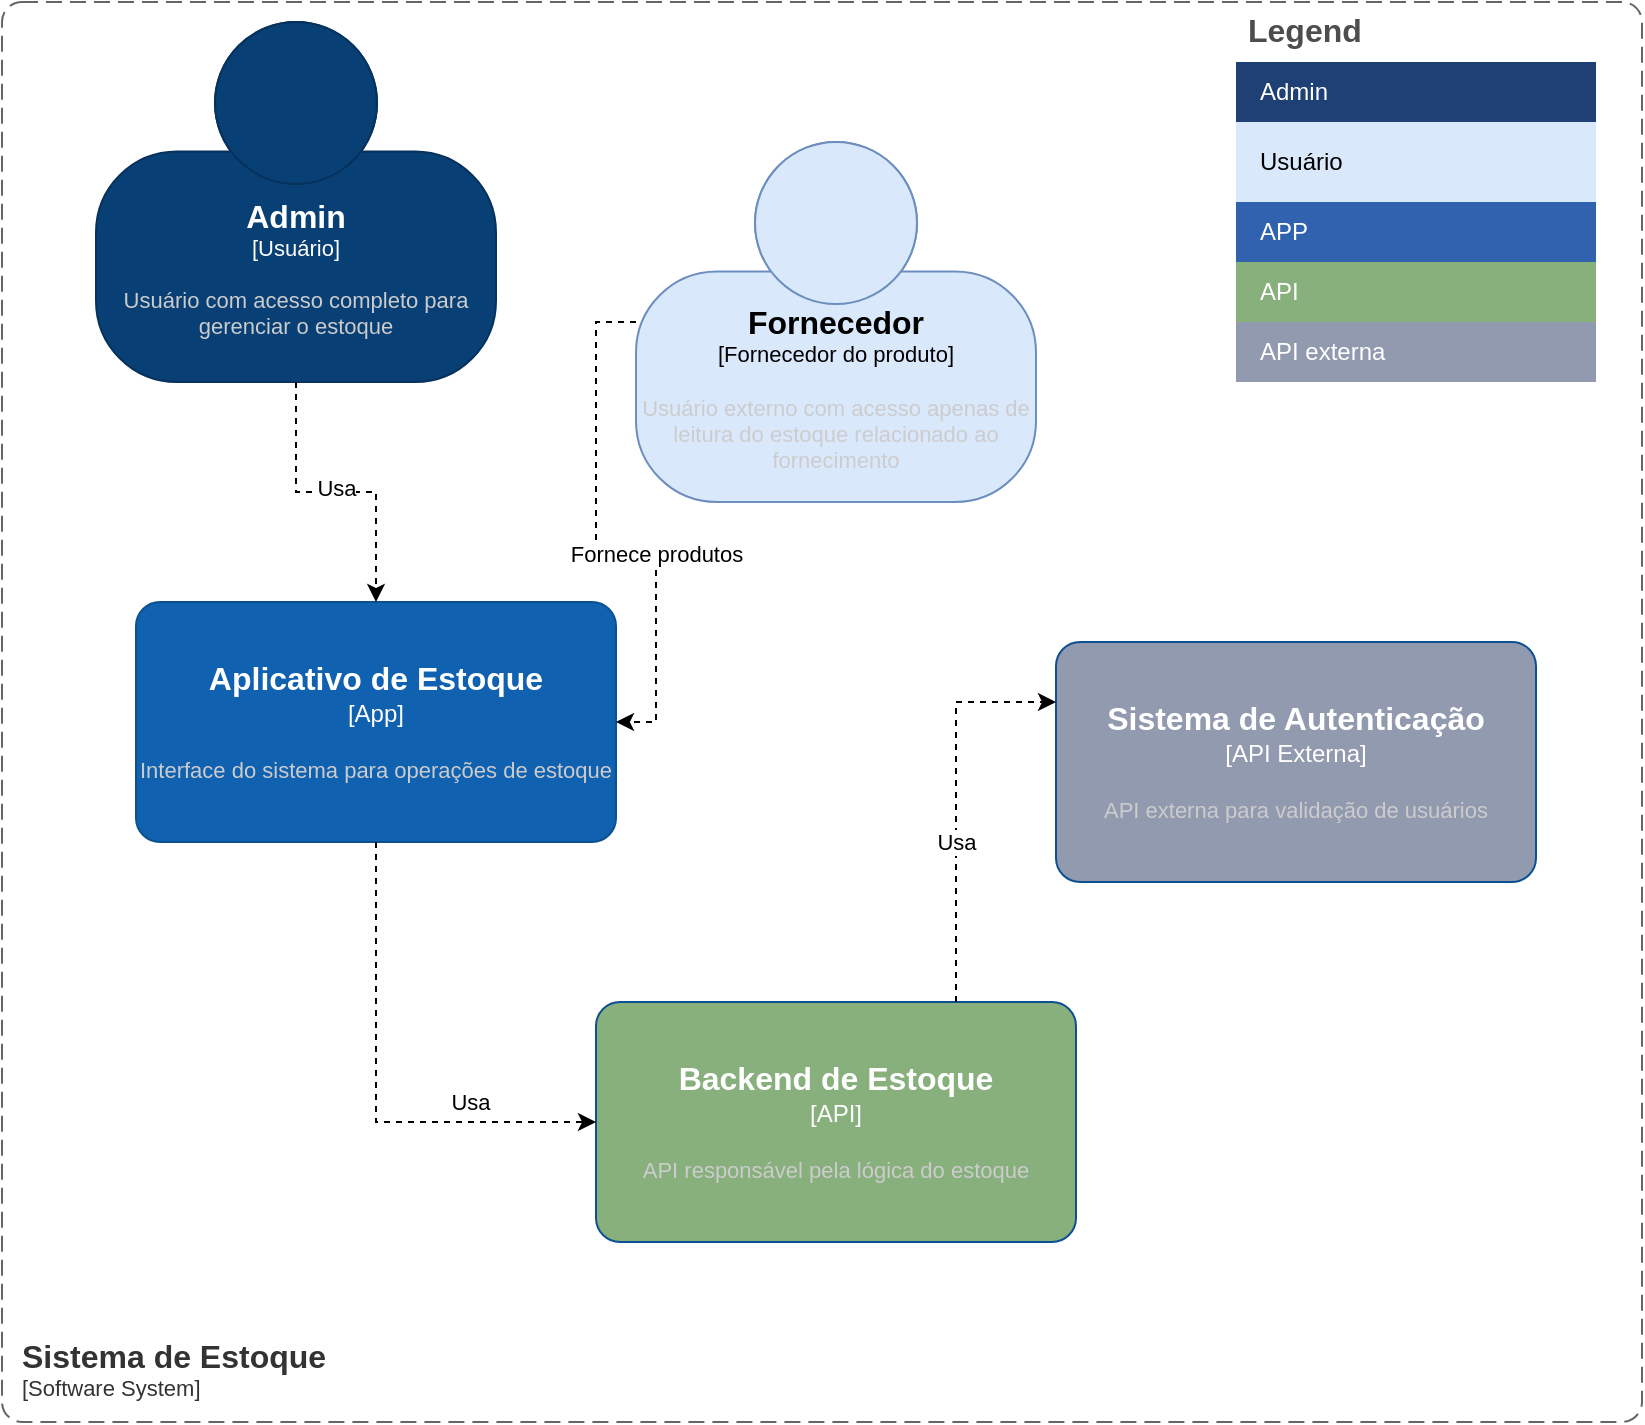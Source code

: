 <mxfile version="24.8.3" pages="6">
  <diagram name="Contexto" id="ZcK_NRXRNd2Rd2iiA2Op">
    <mxGraphModel dx="1639" dy="927" grid="1" gridSize="10" guides="1" tooltips="1" connect="1" arrows="1" fold="1" page="1" pageScale="1" pageWidth="827" pageHeight="1169" math="0" shadow="0">
      <root>
        <mxCell id="0" />
        <mxCell id="1" parent="0" />
        <object placeholders="1" c4Name="Admin" c4Type="Usuário" c4Description="Usuário com acesso completo para gerenciar o estoque" label="&lt;font style=&quot;font-size: 16px&quot;&gt;&lt;b&gt;%c4Name%&lt;/b&gt;&lt;/font&gt;&lt;div&gt;[%c4Type%]&lt;/div&gt;&lt;br&gt;&lt;div&gt;&lt;font style=&quot;font-size: 11px&quot;&gt;&lt;font color=&quot;#cccccc&quot;&gt;%c4Description%&lt;/font&gt;&lt;/div&gt;" id="0hWGn5_EVi7weBIRnNW7-1">
          <mxCell style="html=1;fontSize=11;dashed=0;whiteSpace=wrap;fillColor=#083F75;strokeColor=#06315C;fontColor=#ffffff;shape=mxgraph.c4.person2;align=center;metaEdit=1;points=[[0.5,0,0],[1,0.5,0],[1,0.75,0],[0.75,1,0],[0.5,1,0],[0.25,1,0],[0,0.75,0],[0,0.5,0]];resizable=0;" vertex="1" parent="1">
            <mxGeometry x="50" y="120" width="200" height="180" as="geometry" />
          </mxCell>
        </object>
        <mxCell id="0hWGn5_EVi7weBIRnNW7-2" value="Legend" style="shape=table;startSize=30;container=1;collapsible=0;childLayout=tableLayout;fontSize=16;align=left;verticalAlign=top;fillColor=none;strokeColor=none;fontColor=#4D4D4D;fontStyle=1;spacingLeft=6;spacing=0;resizable=0;" vertex="1" parent="1">
          <mxGeometry x="620" y="110" width="180" height="190" as="geometry" />
        </mxCell>
        <mxCell id="0hWGn5_EVi7weBIRnNW7-3" value="" style="shape=tableRow;horizontal=0;startSize=0;swimlaneHead=0;swimlaneBody=0;strokeColor=inherit;top=0;left=0;bottom=0;right=0;collapsible=0;dropTarget=0;fillColor=none;points=[[0,0.5],[1,0.5]];portConstraint=eastwest;fontSize=12;" vertex="1" parent="0hWGn5_EVi7weBIRnNW7-2">
          <mxGeometry y="30" width="180" height="30" as="geometry" />
        </mxCell>
        <mxCell id="0hWGn5_EVi7weBIRnNW7-4" value="Admin" style="shape=partialRectangle;html=1;whiteSpace=wrap;connectable=0;strokeColor=inherit;overflow=hidden;fillColor=#1E4074;top=0;left=0;bottom=0;right=0;pointerEvents=1;fontSize=12;align=left;fontColor=#FFFFFF;gradientColor=none;spacingLeft=10;spacingRight=4;" vertex="1" parent="0hWGn5_EVi7weBIRnNW7-3">
          <mxGeometry width="180" height="30" as="geometry">
            <mxRectangle width="180" height="30" as="alternateBounds" />
          </mxGeometry>
        </mxCell>
        <mxCell id="0hWGn5_EVi7weBIRnNW7-28" value="" style="shape=tableRow;horizontal=0;startSize=0;swimlaneHead=0;swimlaneBody=0;strokeColor=inherit;top=0;left=0;bottom=0;right=0;collapsible=0;dropTarget=0;fillColor=none;points=[[0,0.5],[1,0.5]];portConstraint=eastwest;fontSize=12;" vertex="1" parent="0hWGn5_EVi7weBIRnNW7-2">
          <mxGeometry y="60" width="180" height="40" as="geometry" />
        </mxCell>
        <mxCell id="0hWGn5_EVi7weBIRnNW7-29" value="Usuário" style="shape=partialRectangle;html=1;whiteSpace=wrap;connectable=0;strokeColor=#6c8ebf;overflow=hidden;fillColor=#dae8fc;top=0;left=0;bottom=0;right=0;pointerEvents=1;fontSize=12;align=left;spacingLeft=10;spacingRight=4;" vertex="1" parent="0hWGn5_EVi7weBIRnNW7-28">
          <mxGeometry width="180" height="40" as="geometry">
            <mxRectangle width="180" height="40" as="alternateBounds" />
          </mxGeometry>
        </mxCell>
        <mxCell id="0hWGn5_EVi7weBIRnNW7-5" value="" style="shape=tableRow;horizontal=0;startSize=0;swimlaneHead=0;swimlaneBody=0;strokeColor=inherit;top=0;left=0;bottom=0;right=0;collapsible=0;dropTarget=0;fillColor=none;points=[[0,0.5],[1,0.5]];portConstraint=eastwest;fontSize=12;" vertex="1" parent="0hWGn5_EVi7weBIRnNW7-2">
          <mxGeometry y="100" width="180" height="30" as="geometry" />
        </mxCell>
        <mxCell id="0hWGn5_EVi7weBIRnNW7-6" value="APP" style="shape=partialRectangle;html=1;whiteSpace=wrap;connectable=0;strokeColor=inherit;overflow=hidden;fillColor=#3162AF;top=0;left=0;bottom=0;right=0;pointerEvents=1;fontSize=12;align=left;fontColor=#FFFFFF;gradientColor=none;spacingLeft=10;spacingRight=4;" vertex="1" parent="0hWGn5_EVi7weBIRnNW7-5">
          <mxGeometry width="180" height="30" as="geometry">
            <mxRectangle width="180" height="30" as="alternateBounds" />
          </mxGeometry>
        </mxCell>
        <mxCell id="0hWGn5_EVi7weBIRnNW7-7" value="" style="shape=tableRow;horizontal=0;startSize=0;swimlaneHead=0;swimlaneBody=0;strokeColor=inherit;top=0;left=0;bottom=0;right=0;collapsible=0;dropTarget=0;fillColor=none;points=[[0,0.5],[1,0.5]];portConstraint=eastwest;fontSize=12;" vertex="1" parent="0hWGn5_EVi7weBIRnNW7-2">
          <mxGeometry y="130" width="180" height="30" as="geometry" />
        </mxCell>
        <mxCell id="0hWGn5_EVi7weBIRnNW7-8" value="API" style="shape=partialRectangle;html=1;whiteSpace=wrap;connectable=0;strokeColor=inherit;overflow=hidden;fillColor=#87B07D;top=0;left=0;bottom=0;right=0;pointerEvents=1;fontSize=12;align=left;fontColor=#FFFFFF;gradientColor=none;spacingLeft=10;spacingRight=4;" vertex="1" parent="0hWGn5_EVi7weBIRnNW7-7">
          <mxGeometry width="180" height="30" as="geometry">
            <mxRectangle width="180" height="30" as="alternateBounds" />
          </mxGeometry>
        </mxCell>
        <mxCell id="0hWGn5_EVi7weBIRnNW7-9" value="" style="shape=tableRow;horizontal=0;startSize=0;swimlaneHead=0;swimlaneBody=0;strokeColor=inherit;top=0;left=0;bottom=0;right=0;collapsible=0;dropTarget=0;fillColor=none;points=[[0,0.5],[1,0.5]];portConstraint=eastwest;fontSize=12;" vertex="1" parent="0hWGn5_EVi7weBIRnNW7-2">
          <mxGeometry y="160" width="180" height="30" as="geometry" />
        </mxCell>
        <mxCell id="0hWGn5_EVi7weBIRnNW7-10" value="API externa" style="shape=partialRectangle;html=1;whiteSpace=wrap;connectable=0;strokeColor=inherit;overflow=hidden;fillColor=#929AB0;top=0;left=0;bottom=0;right=0;pointerEvents=1;fontSize=12;align=left;fontColor=#FFFFFF;gradientColor=none;spacingLeft=10;spacingRight=4;" vertex="1" parent="0hWGn5_EVi7weBIRnNW7-9">
          <mxGeometry width="180" height="30" as="geometry">
            <mxRectangle width="180" height="30" as="alternateBounds" />
          </mxGeometry>
        </mxCell>
        <object placeholders="1" c4Name="Aplicativo de Estoque" c4Type="App" c4Description="Interface do sistema para operações de estoque&#xa;" label="&lt;font style=&quot;font-size: 16px&quot;&gt;&lt;b&gt;%c4Name%&lt;/b&gt;&lt;/font&gt;&lt;div&gt;[%c4Type%]&lt;/div&gt;&lt;br&gt;&lt;div&gt;&lt;font style=&quot;font-size: 11px&quot;&gt;&lt;font color=&quot;#cccccc&quot;&gt;%c4Description%&lt;/font&gt;&lt;/div&gt;" id="0hWGn5_EVi7weBIRnNW7-15">
          <mxCell style="rounded=1;whiteSpace=wrap;html=1;labelBackgroundColor=none;fillColor=#1061B0;fontColor=#ffffff;align=center;arcSize=10;strokeColor=#0D5091;metaEdit=1;resizable=0;points=[[0.25,0,0],[0.5,0,0],[0.75,0,0],[1,0.25,0],[1,0.5,0],[1,0.75,0],[0.75,1,0],[0.5,1,0],[0.25,1,0],[0,0.75,0],[0,0.5,0],[0,0.25,0]];" vertex="1" parent="1">
            <mxGeometry x="70" y="410" width="240" height="120" as="geometry" />
          </mxCell>
        </object>
        <object placeholders="1" c4Name="Backend de Estoque" c4Type="API" c4Description="API responsável pela lógica do estoque&#xa;" label="&lt;font style=&quot;font-size: 16px&quot;&gt;&lt;b&gt;%c4Name%&lt;/b&gt;&lt;/font&gt;&lt;div&gt;[%c4Type%]&lt;/div&gt;&lt;br&gt;&lt;div&gt;&lt;font style=&quot;font-size: 11px&quot;&gt;&lt;font color=&quot;#cccccc&quot;&gt;%c4Description%&lt;/font&gt;&lt;/div&gt;" link="data:page/id,WYmJsP1QuhiiOfBeFGFQ" id="0hWGn5_EVi7weBIRnNW7-16">
          <mxCell style="rounded=1;whiteSpace=wrap;html=1;labelBackgroundColor=none;fillColor=#87B07D;fontColor=#ffffff;align=center;arcSize=10;strokeColor=#0D5091;metaEdit=1;resizable=0;points=[[0.25,0,0],[0.5,0,0],[0.75,0,0],[1,0.25,0],[1,0.5,0],[1,0.75,0],[0.75,1,0],[0.5,1,0],[0.25,1,0],[0,0.75,0],[0,0.5,0],[0,0.25,0]];" vertex="1" parent="1">
            <mxGeometry x="300" y="610" width="240" height="120" as="geometry" />
          </mxCell>
        </object>
        <object placeholders="1" c4Name="Sistema de Autenticação" c4Type="API Externa" c4Description="API externa para validação de usuários&#xa;" label="&lt;font style=&quot;font-size: 16px&quot;&gt;&lt;b&gt;%c4Name%&lt;/b&gt;&lt;/font&gt;&lt;div&gt;[%c4Type%]&lt;/div&gt;&lt;br&gt;&lt;div&gt;&lt;font style=&quot;font-size: 11px&quot;&gt;&lt;font color=&quot;#cccccc&quot;&gt;%c4Description%&lt;/font&gt;&lt;/div&gt;" id="0hWGn5_EVi7weBIRnNW7-17">
          <mxCell style="rounded=1;whiteSpace=wrap;html=1;labelBackgroundColor=none;fillColor=#929AB0;fontColor=#ffffff;align=center;arcSize=10;strokeColor=#0D5091;metaEdit=1;resizable=0;points=[[0.25,0,0],[0.5,0,0],[0.75,0,0],[1,0.25,0],[1,0.5,0],[1,0.75,0],[0.75,1,0],[0.5,1,0],[0.25,1,0],[0,0.75,0],[0,0.5,0],[0,0.25,0]];" vertex="1" parent="1">
            <mxGeometry x="530" y="430" width="240" height="120" as="geometry" />
          </mxCell>
        </object>
        <mxCell id="0hWGn5_EVi7weBIRnNW7-18" style="edgeStyle=orthogonalEdgeStyle;rounded=0;orthogonalLoop=1;jettySize=auto;html=1;exitX=0.5;exitY=1;exitDx=0;exitDy=0;exitPerimeter=0;entryX=0.5;entryY=0;entryDx=0;entryDy=0;entryPerimeter=0;dashed=1;" edge="1" parent="1" source="0hWGn5_EVi7weBIRnNW7-1" target="0hWGn5_EVi7weBIRnNW7-15">
          <mxGeometry relative="1" as="geometry" />
        </mxCell>
        <mxCell id="0hWGn5_EVi7weBIRnNW7-19" value="Usa" style="edgeLabel;html=1;align=center;verticalAlign=middle;resizable=0;points=[];" vertex="1" connectable="0" parent="0hWGn5_EVi7weBIRnNW7-18">
          <mxGeometry y="2" relative="1" as="geometry">
            <mxPoint as="offset" />
          </mxGeometry>
        </mxCell>
        <mxCell id="0hWGn5_EVi7weBIRnNW7-20" style="edgeStyle=orthogonalEdgeStyle;rounded=0;orthogonalLoop=1;jettySize=auto;html=1;entryX=0;entryY=0.5;entryDx=0;entryDy=0;entryPerimeter=0;dashed=1;" edge="1" parent="1" source="0hWGn5_EVi7weBIRnNW7-15" target="0hWGn5_EVi7weBIRnNW7-16">
          <mxGeometry relative="1" as="geometry" />
        </mxCell>
        <mxCell id="0hWGn5_EVi7weBIRnNW7-21" value="Usa" style="edgeLabel;html=1;align=center;verticalAlign=middle;resizable=0;points=[];" vertex="1" connectable="0" parent="0hWGn5_EVi7weBIRnNW7-20">
          <mxGeometry x="0.45" y="2" relative="1" as="geometry">
            <mxPoint x="5" y="-8" as="offset" />
          </mxGeometry>
        </mxCell>
        <mxCell id="0hWGn5_EVi7weBIRnNW7-22" style="edgeStyle=orthogonalEdgeStyle;rounded=0;orthogonalLoop=1;jettySize=auto;html=1;exitX=0.75;exitY=0;exitDx=0;exitDy=0;exitPerimeter=0;entryX=0;entryY=0.25;entryDx=0;entryDy=0;entryPerimeter=0;dashed=1;" edge="1" parent="1" source="0hWGn5_EVi7weBIRnNW7-16" target="0hWGn5_EVi7weBIRnNW7-17">
          <mxGeometry relative="1" as="geometry" />
        </mxCell>
        <mxCell id="0hWGn5_EVi7weBIRnNW7-23" value="Usa" style="edgeLabel;html=1;align=center;verticalAlign=middle;resizable=0;points=[];" vertex="1" connectable="0" parent="0hWGn5_EVi7weBIRnNW7-22">
          <mxGeometry x="-0.22" y="-4" relative="1" as="geometry">
            <mxPoint x="-4" y="-2" as="offset" />
          </mxGeometry>
        </mxCell>
        <object placeholders="1" c4Name="Sistema de Estoque" c4Type="SystemScopeBoundary" c4Application="Software System" label="&lt;font style=&quot;font-size: 16px&quot;&gt;&lt;b&gt;&lt;div style=&quot;text-align: left&quot;&gt;%c4Name%&lt;/div&gt;&lt;/b&gt;&lt;/font&gt;&lt;div style=&quot;text-align: left&quot;&gt;[%c4Application%]&lt;/div&gt;" id="0hWGn5_EVi7weBIRnNW7-24">
          <mxCell style="rounded=1;fontSize=11;whiteSpace=wrap;html=1;dashed=1;arcSize=20;fillColor=none;strokeColor=#666666;fontColor=#333333;labelBackgroundColor=none;align=left;verticalAlign=bottom;labelBorderColor=none;spacingTop=0;spacing=10;dashPattern=8 4;metaEdit=1;rotatable=0;perimeter=rectanglePerimeter;noLabel=0;labelPadding=0;allowArrows=0;connectable=0;expand=0;recursiveResize=0;editable=1;pointerEvents=0;absoluteArcSize=1;points=[[0.25,0,0],[0.5,0,0],[0.75,0,0],[1,0.25,0],[1,0.5,0],[1,0.75,0],[0.75,1,0],[0.5,1,0],[0.25,1,0],[0,0.75,0],[0,0.5,0],[0,0.25,0]];" vertex="1" parent="1">
            <mxGeometry x="3" y="110" width="820" height="710" as="geometry" />
          </mxCell>
        </object>
        <object placeholders="1" c4Name="Fornecedor" c4Type="Fornecedor do produto" c4Description="Usuário externo com acesso apenas de leitura do estoque relacionado ao fornecimento" label="&lt;font style=&quot;font-size: 16px&quot;&gt;&lt;b&gt;%c4Name%&lt;/b&gt;&lt;/font&gt;&lt;div&gt;[%c4Type%]&lt;/div&gt;&lt;br&gt;&lt;div&gt;&lt;font style=&quot;font-size: 11px&quot;&gt;&lt;font color=&quot;#cccccc&quot;&gt;%c4Description%&lt;/font&gt;&lt;/div&gt;" id="0hWGn5_EVi7weBIRnNW7-25">
          <mxCell style="html=1;fontSize=11;dashed=0;whiteSpace=wrap;fillColor=#dae8fc;strokeColor=#6c8ebf;shape=mxgraph.c4.person2;align=center;metaEdit=1;points=[[0.5,0,0],[1,0.5,0],[1,0.75,0],[0.75,1,0],[0.5,1,0],[0.25,1,0],[0,0.75,0],[0,0.5,0]];resizable=0;" vertex="1" parent="1">
            <mxGeometry x="320" y="180" width="200" height="180" as="geometry" />
          </mxCell>
        </object>
        <mxCell id="0hWGn5_EVi7weBIRnNW7-27" style="edgeStyle=orthogonalEdgeStyle;rounded=0;orthogonalLoop=1;jettySize=auto;html=1;entryX=1;entryY=0.5;entryDx=0;entryDy=0;entryPerimeter=0;dashed=1;" edge="1" parent="1" source="0hWGn5_EVi7weBIRnNW7-25" target="0hWGn5_EVi7weBIRnNW7-15">
          <mxGeometry relative="1" as="geometry" />
        </mxCell>
        <mxCell id="0hWGn5_EVi7weBIRnNW7-31" value="Fornece produtos" style="edgeLabel;html=1;align=center;verticalAlign=middle;resizable=0;points=[];" vertex="1" connectable="0" parent="0hWGn5_EVi7weBIRnNW7-27">
          <mxGeometry x="0.228" relative="1" as="geometry">
            <mxPoint as="offset" />
          </mxGeometry>
        </mxCell>
      </root>
    </mxGraphModel>
  </diagram>
  <diagram id="WYmJsP1QuhiiOfBeFGFQ" name="Containers">
    <mxGraphModel dx="1393" dy="1957" grid="1" gridSize="10" guides="1" tooltips="1" connect="1" arrows="1" fold="1" page="1" pageScale="1" pageWidth="827" pageHeight="1169" math="0" shadow="0">
      <root>
        <mxCell id="0" />
        <mxCell id="1" parent="0" />
        <object placeholders="1" c4Name="Banco de Dados" c4Type="DB" c4Technology="PostgreSQL" c4Description="Base de dados responsável por cadastrar usuário e produtos" label="&lt;font style=&quot;font-size: 16px&quot;&gt;&lt;b&gt;%c4Name%&lt;/b&gt;&lt;/font&gt;&lt;div&gt;[%c4Type%:&amp;nbsp;%c4Technology%]&lt;/div&gt;&lt;br&gt;&lt;div&gt;&lt;font style=&quot;font-size: 11px&quot;&gt;&lt;font color=&quot;#E6E6E6&quot;&gt;%c4Description%&lt;/font&gt;&lt;/div&gt;" id="RUME3u0ovnmcPmP0g6mb-1">
          <mxCell style="shape=cylinder3;size=15;whiteSpace=wrap;html=1;boundedLbl=1;rounded=0;labelBackgroundColor=none;fillColor=#D9BCAE;fontSize=12;fontColor=#ffffff;align=center;strokeColor=#0E7DAD;metaEdit=1;points=[[0.5,0,0],[1,0.25,0],[1,0.5,0],[1,0.75,0],[0.5,1,0],[0,0.75,0],[0,0.5,0],[0,0.25,0]];resizable=0;" parent="1" vertex="1">
            <mxGeometry x="50" y="-460" width="240" height="120" as="geometry" />
          </mxCell>
        </object>
        <object placeholders="1" c4Name="API de Estoque" c4Type="API" c4Technology="EntityFramework, C#" c4Description="API de interface do Back-end" label="&lt;font style=&quot;font-size: 16px&quot;&gt;&lt;b&gt;%c4Name%&lt;/b&gt;&lt;/font&gt;&lt;div&gt;[%c4Type%: %c4Technology%]&lt;/div&gt;&lt;br&gt;&lt;div&gt;&lt;font style=&quot;font-size: 11px&quot;&gt;&lt;font&gt;%c4Description%&lt;/font&gt;&lt;/font&gt;&lt;/div&gt;" id="f3ebQIZGjn1ff_E-N_k9-1">
          <mxCell style="rounded=1;whiteSpace=wrap;html=1;fontSize=11;labelBackgroundColor=none;fillColor=#87B07D;align=center;arcSize=10;strokeColor=#82b366;metaEdit=1;resizable=0;points=[[0.25,0,0],[0.5,0,0],[0.75,0,0],[1,0.25,0],[1,0.5,0],[1,0.75,0],[0.75,1,0],[0.5,1,0],[0.25,1,0],[0,0.75,0],[0,0.5,0],[0,0.25,0]];gradientColor=none;fontColor=default;labelBorderColor=none;" parent="1" vertex="1">
            <mxGeometry x="270" y="-704" width="240" height="120" as="geometry" />
          </mxCell>
        </object>
        <object placeholders="1" c4Name="Admin" c4Type="Usuário" c4Description="Usuário com acesso completo para gerenciar o estoque" label="&lt;font style=&quot;font-size: 16px&quot;&gt;&lt;b&gt;%c4Name%&lt;/b&gt;&lt;/font&gt;&lt;div&gt;[%c4Type%]&lt;/div&gt;&lt;br&gt;&lt;div&gt;&lt;font style=&quot;font-size: 11px&quot;&gt;&lt;font color=&quot;#cccccc&quot;&gt;%c4Description%&lt;/font&gt;&lt;/div&gt;" id="f3ebQIZGjn1ff_E-N_k9-2">
          <mxCell style="html=1;fontSize=11;dashed=0;whiteSpace=wrap;fillColor=#083F75;strokeColor=#06315C;fontColor=#ffffff;shape=mxgraph.c4.person2;align=center;metaEdit=1;points=[[0.5,0,0],[1,0.5,0],[1,0.75,0],[0.75,1,0],[0.5,1,0],[0.25,1,0],[0,0.75,0],[0,0.5,0]];resizable=0;" parent="1" vertex="1">
            <mxGeometry x="10" y="-1010" width="200" height="180" as="geometry" />
          </mxCell>
        </object>
        <object placeholders="1" c4Name="APP&#xa;" c4Type="APP" c4Technology="TypeScript, NextJs" c4Description="Aplicativo responsável pelo cadastro de produtos" label="&lt;font style=&quot;font-size: 16px&quot;&gt;&lt;b&gt;%c4Name%&lt;/b&gt;&lt;/font&gt;&lt;div&gt;[%c4Type%:&amp;nbsp;%c4Technology%]&lt;/div&gt;&lt;br&gt;&lt;div&gt;&lt;font style=&quot;font-size: 11px&quot;&gt;&lt;font color=&quot;#E6E6E6&quot;&gt;%c4Description%&lt;/font&gt;&lt;/div&gt;" id="qcli6IrRetXyXiSycfav-1">
          <mxCell style="shape=mxgraph.c4.webBrowserContainer2;whiteSpace=wrap;html=1;boundedLbl=1;rounded=0;labelBackgroundColor=none;strokeColor=#118ACD;fillColor=#23A2D9;strokeColor=#118ACD;strokeColor2=#0E7DAD;fontSize=12;fontColor=#ffffff;align=center;metaEdit=1;points=[[0.5,0,0],[1,0.25,0],[1,0.5,0],[1,0.75,0],[0.5,1,0],[0,0.75,0],[0,0.5,0],[0,0.25,0]];resizable=0;" parent="1" vertex="1">
            <mxGeometry x="360" y="-990" width="240" height="160" as="geometry" />
          </mxCell>
        </object>
        <object placeholders="1" c4Name="API de Autenticação" c4Type="API" c4Technology="EntityFramework" c4Description="API responsável pelo controle de usuários" label="&lt;font style=&quot;font-size: 16px&quot;&gt;&lt;b&gt;%c4Name%&lt;/b&gt;&lt;/font&gt;&lt;div&gt;[%c4Type%: %c4Technology%]&lt;/div&gt;&lt;br&gt;&lt;div&gt;&lt;font style=&quot;font-size: 11px&quot;&gt;&lt;font color=&quot;#E6E6E6&quot;&gt;%c4Description%&lt;/font&gt;&lt;/div&gt;" id="qcli6IrRetXyXiSycfav-2">
          <mxCell style="rounded=1;whiteSpace=wrap;html=1;fontSize=11;labelBackgroundColor=none;fillColor=#929AB0;fontColor=#ffffff;align=center;arcSize=10;strokeColor=#0E7DAD;metaEdit=1;resizable=0;points=[[0.25,0,0],[0.5,0,0],[0.75,0,0],[1,0.25,0],[1,0.5,0],[1,0.75,0],[0.75,1,0],[0.5,1,0],[0.25,1,0],[0,0.75,0],[0,0.5,0],[0,0.25,0]];" parent="1" vertex="1">
            <mxGeometry x="435" y="-460" width="240" height="120" as="geometry" />
          </mxCell>
        </object>
        <mxCell id="qcli6IrRetXyXiSycfav-3" style="edgeStyle=orthogonalEdgeStyle;rounded=0;orthogonalLoop=1;jettySize=auto;html=1;entryX=0.004;entryY=0.425;entryDx=0;entryDy=0;entryPerimeter=0;dashed=1;" parent="1" source="f3ebQIZGjn1ff_E-N_k9-2" target="qcli6IrRetXyXiSycfav-1" edge="1">
          <mxGeometry relative="1" as="geometry" />
        </mxCell>
        <mxCell id="qcli6IrRetXyXiSycfav-4" value="Acessa ao Aplicativo" style="edgeLabel;html=1;align=center;verticalAlign=middle;resizable=0;points=[];" parent="qcli6IrRetXyXiSycfav-3" vertex="1" connectable="0">
          <mxGeometry x="-0.005" y="3" relative="1" as="geometry">
            <mxPoint as="offset" />
          </mxGeometry>
        </mxCell>
        <mxCell id="qcli6IrRetXyXiSycfav-5" style="edgeStyle=orthogonalEdgeStyle;rounded=0;orthogonalLoop=1;jettySize=auto;html=1;exitX=0.5;exitY=1;exitDx=0;exitDy=0;exitPerimeter=0;entryX=0.5;entryY=0;entryDx=0;entryDy=0;entryPerimeter=0;dashed=1;" parent="1" source="qcli6IrRetXyXiSycfav-1" target="f3ebQIZGjn1ff_E-N_k9-1" edge="1">
          <mxGeometry relative="1" as="geometry" />
        </mxCell>
        <mxCell id="qcli6IrRetXyXiSycfav-7" value="HTTP JSON - REST" style="edgeLabel;html=1;align=center;verticalAlign=middle;resizable=0;points=[];" parent="qcli6IrRetXyXiSycfav-5" vertex="1" connectable="0">
          <mxGeometry x="-0.145" y="-3" relative="1" as="geometry">
            <mxPoint x="-4" as="offset" />
          </mxGeometry>
        </mxCell>
        <mxCell id="qcli6IrRetXyXiSycfav-8" style="edgeStyle=orthogonalEdgeStyle;rounded=0;orthogonalLoop=1;jettySize=auto;html=1;entryX=0.5;entryY=0;entryDx=0;entryDy=0;entryPerimeter=0;dashed=1;" parent="1" source="f3ebQIZGjn1ff_E-N_k9-1" target="RUME3u0ovnmcPmP0g6mb-1" edge="1">
          <mxGeometry relative="1" as="geometry" />
        </mxCell>
        <mxCell id="qcli6IrRetXyXiSycfav-11" value="DB Context Entity" style="edgeLabel;html=1;align=center;verticalAlign=middle;resizable=0;points=[];" parent="qcli6IrRetXyXiSycfav-8" vertex="1" connectable="0">
          <mxGeometry x="0.527" relative="1" as="geometry">
            <mxPoint x="66" y="-8" as="offset" />
          </mxGeometry>
        </mxCell>
        <mxCell id="qcli6IrRetXyXiSycfav-12" style="edgeStyle=orthogonalEdgeStyle;rounded=0;orthogonalLoop=1;jettySize=auto;html=1;exitX=1;exitY=0.75;exitDx=0;exitDy=0;exitPerimeter=0;dashed=1;strokeWidth=1;endArrow=none;endFill=0;" parent="1" source="f3ebQIZGjn1ff_E-N_k9-1" edge="1">
          <mxGeometry relative="1" as="geometry">
            <mxPoint x="550" y="-550" as="targetPoint" />
            <Array as="points">
              <mxPoint x="549" y="-614" />
            </Array>
          </mxGeometry>
        </mxCell>
        <mxCell id="qcli6IrRetXyXiSycfav-16" value="" style="edgeStyle=orthogonalEdgeStyle;rounded=0;orthogonalLoop=1;jettySize=auto;html=1;dashed=1;" parent="1" target="qcli6IrRetXyXiSycfav-2" edge="1">
          <mxGeometry relative="1" as="geometry">
            <mxPoint x="550" y="-520" as="sourcePoint" />
          </mxGeometry>
        </mxCell>
        <mxCell id="qcli6IrRetXyXiSycfav-13" value="HTTP REST - JSON" style="text;html=1;align=center;verticalAlign=middle;resizable=0;points=[];autosize=1;strokeColor=none;fillColor=none;" parent="1" vertex="1">
          <mxGeometry x="490" y="-550" width="130" height="30" as="geometry" />
        </mxCell>
        <mxCell id="nAvci_18yFukbAGekAY0-1" value="Legend" style="shape=table;startSize=30;container=1;collapsible=0;childLayout=tableLayout;fontSize=16;align=left;verticalAlign=top;fillColor=none;strokeColor=none;fontColor=#4D4D4D;fontStyle=1;spacingLeft=6;spacing=0;resizable=0;" parent="1" vertex="1">
          <mxGeometry x="640" y="-1150" width="180" height="180" as="geometry" />
        </mxCell>
        <mxCell id="nAvci_18yFukbAGekAY0-2" value="" style="shape=tableRow;horizontal=0;startSize=0;swimlaneHead=0;swimlaneBody=0;strokeColor=inherit;top=0;left=0;bottom=0;right=0;collapsible=0;dropTarget=0;fillColor=none;points=[[0,0.5],[1,0.5]];portConstraint=eastwest;fontSize=12;" parent="nAvci_18yFukbAGekAY0-1" vertex="1">
          <mxGeometry y="30" width="180" height="30" as="geometry" />
        </mxCell>
        <mxCell id="nAvci_18yFukbAGekAY0-3" value="Usuário" style="shape=partialRectangle;html=1;whiteSpace=wrap;connectable=0;strokeColor=inherit;overflow=hidden;fillColor=#1E4074;top=0;left=0;bottom=0;right=0;pointerEvents=1;fontSize=12;align=left;fontColor=#FFFFFF;gradientColor=none;spacingLeft=10;spacingRight=4;" parent="nAvci_18yFukbAGekAY0-2" vertex="1">
          <mxGeometry width="180" height="30" as="geometry">
            <mxRectangle width="180" height="30" as="alternateBounds" />
          </mxGeometry>
        </mxCell>
        <mxCell id="nAvci_18yFukbAGekAY0-4" value="" style="shape=tableRow;horizontal=0;startSize=0;swimlaneHead=0;swimlaneBody=0;strokeColor=inherit;top=0;left=0;bottom=0;right=0;collapsible=0;dropTarget=0;fillColor=none;points=[[0,0.5],[1,0.5]];portConstraint=eastwest;fontSize=12;" parent="nAvci_18yFukbAGekAY0-1" vertex="1">
          <mxGeometry y="60" width="180" height="30" as="geometry" />
        </mxCell>
        <mxCell id="nAvci_18yFukbAGekAY0-5" value="APP" style="shape=partialRectangle;html=1;whiteSpace=wrap;connectable=0;strokeColor=inherit;overflow=hidden;fillColor=#118ACD;top=0;left=0;bottom=0;right=0;pointerEvents=1;fontSize=12;align=left;fontColor=#FFFFFF;gradientColor=none;spacingLeft=10;spacingRight=4;" parent="nAvci_18yFukbAGekAY0-4" vertex="1">
          <mxGeometry width="180" height="30" as="geometry">
            <mxRectangle width="180" height="30" as="alternateBounds" />
          </mxGeometry>
        </mxCell>
        <mxCell id="nAvci_18yFukbAGekAY0-6" value="" style="shape=tableRow;horizontal=0;startSize=0;swimlaneHead=0;swimlaneBody=0;strokeColor=inherit;top=0;left=0;bottom=0;right=0;collapsible=0;dropTarget=0;fillColor=none;points=[[0,0.5],[1,0.5]];portConstraint=eastwest;fontSize=12;" parent="nAvci_18yFukbAGekAY0-1" vertex="1">
          <mxGeometry y="90" width="180" height="30" as="geometry" />
        </mxCell>
        <mxCell id="nAvci_18yFukbAGekAY0-7" value="API" style="shape=partialRectangle;html=1;whiteSpace=wrap;connectable=0;strokeColor=inherit;overflow=hidden;fillColor=#87B07D;top=0;left=0;bottom=0;right=0;pointerEvents=1;fontSize=12;align=left;fontColor=#FFFFFF;gradientColor=none;spacingLeft=10;spacingRight=4;" parent="nAvci_18yFukbAGekAY0-6" vertex="1">
          <mxGeometry width="180" height="30" as="geometry">
            <mxRectangle width="180" height="30" as="alternateBounds" />
          </mxGeometry>
        </mxCell>
        <mxCell id="nAvci_18yFukbAGekAY0-8" value="" style="shape=tableRow;horizontal=0;startSize=0;swimlaneHead=0;swimlaneBody=0;strokeColor=inherit;top=0;left=0;bottom=0;right=0;collapsible=0;dropTarget=0;fillColor=none;points=[[0,0.5],[1,0.5]];portConstraint=eastwest;fontSize=12;" parent="nAvci_18yFukbAGekAY0-1" vertex="1">
          <mxGeometry y="120" width="180" height="30" as="geometry" />
        </mxCell>
        <mxCell id="nAvci_18yFukbAGekAY0-9" value="Bancos de dados" style="shape=partialRectangle;html=1;whiteSpace=wrap;connectable=0;strokeColor=inherit;overflow=hidden;fillColor=#D9BCAE;top=0;left=0;bottom=0;right=0;pointerEvents=1;fontSize=12;align=left;fontColor=#FFFFFF;gradientColor=none;spacingLeft=10;spacingRight=4;" parent="nAvci_18yFukbAGekAY0-8" vertex="1">
          <mxGeometry width="180" height="30" as="geometry">
            <mxRectangle width="180" height="30" as="alternateBounds" />
          </mxGeometry>
        </mxCell>
        <mxCell id="nAvci_18yFukbAGekAY0-10" value="" style="shape=tableRow;horizontal=0;startSize=0;swimlaneHead=0;swimlaneBody=0;strokeColor=inherit;top=0;left=0;bottom=0;right=0;collapsible=0;dropTarget=0;fillColor=none;points=[[0,0.5],[1,0.5]];portConstraint=eastwest;fontSize=12;" parent="nAvci_18yFukbAGekAY0-1" vertex="1">
          <mxGeometry y="150" width="180" height="30" as="geometry" />
        </mxCell>
        <mxCell id="nAvci_18yFukbAGekAY0-11" value="API externa" style="shape=partialRectangle;html=1;whiteSpace=wrap;connectable=0;strokeColor=inherit;overflow=hidden;fillColor=#929AB0;top=0;left=0;bottom=0;right=0;pointerEvents=1;fontSize=12;align=left;fontColor=#FFFFFF;gradientColor=none;spacingLeft=10;spacingRight=4;" parent="nAvci_18yFukbAGekAY0-10" vertex="1">
          <mxGeometry width="180" height="30" as="geometry">
            <mxRectangle width="180" height="30" as="alternateBounds" />
          </mxGeometry>
        </mxCell>
      </root>
    </mxGraphModel>
  </diagram>
  <diagram id="iZcyluI-vXqPSFKWvqcD" name="Component">
    <mxGraphModel dx="1393" dy="788" grid="1" gridSize="10" guides="1" tooltips="1" connect="1" arrows="1" fold="1" page="1" pageScale="1" pageWidth="827" pageHeight="1169" math="0" shadow="0">
      <root>
        <mxCell id="0" />
        <mxCell id="1" parent="0" />
        <object placeholders="1" c4Name="APP" c4Type="APP" c4Technology="NextJs" c4Description="Cadastro" label="&lt;font style=&quot;font-size: 16px&quot;&gt;&lt;b&gt;%c4Name%&lt;/b&gt;&lt;/font&gt;&lt;div&gt;[%c4Type%: %c4Technology%]&lt;/div&gt;&lt;br&gt;&lt;div&gt;&lt;font style=&quot;font-size: 11px&quot;&gt;&lt;font color=&quot;#E6E6E6&quot;&gt;%c4Description%&lt;/font&gt;&lt;/div&gt;" id="AIZ_yMWvvYAOfZ4UDoPY-1">
          <mxCell style="rounded=1;whiteSpace=wrap;html=1;fontSize=11;labelBackgroundColor=none;fillColor=#23A2D9;fontColor=#ffffff;align=center;arcSize=10;strokeColor=#0E7DAD;metaEdit=1;resizable=0;points=[[0.25,0,0],[0.5,0,0],[0.75,0,0],[1,0.25,0],[1,0.5,0],[1,0.75,0],[0.75,1,0],[0.5,1,0],[0.25,1,0],[0,0.75,0],[0,0.5,0],[0,0.25,0]];" parent="1" vertex="1">
            <mxGeometry x="40" y="580" width="240" height="120" as="geometry" />
          </mxCell>
        </object>
        <mxCell id="O8rQRezEnrOVKIBrAvco-4" value="" style="edgeStyle=orthogonalEdgeStyle;rounded=0;orthogonalLoop=1;jettySize=auto;html=1;dashed=1;" edge="1" parent="1" source="AIZ_yMWvvYAOfZ4UDoPY-3" target="AIZ_yMWvvYAOfZ4UDoPY-2">
          <mxGeometry relative="1" as="geometry">
            <Array as="points">
              <mxPoint x="630" y="800" />
              <mxPoint x="630" y="800" />
            </Array>
          </mxGeometry>
        </mxCell>
        <UserObject label="&lt;font color=&quot;#000000&quot;&gt;Chamada de métodos - Objetos&lt;/font&gt;" link="data:page/id,OQTP4D4YmMb0-30ZHUw1" id="qqxD3ql1C_0OtkGnrlPw-7">
          <mxCell style="edgeLabel;html=1;align=center;verticalAlign=middle;resizable=0;points=[];rounded=1;strokeColor=#2086C9;spacingLeft=0;arcSize=6;fontFamily=Helvetica;fontSize=12;fontColor=#ffffff;labelBackgroundColor=none;fillColor=#63BEF2;" vertex="1" connectable="0" parent="O8rQRezEnrOVKIBrAvco-4">
            <mxGeometry x="-0.18" y="1" relative="1" as="geometry">
              <mxPoint x="-1" as="offset" />
            </mxGeometry>
          </mxCell>
        </UserObject>
        <object placeholders="1" c4Name="ProductsAppController" c4Type="Component" c4Technology="EntityFramework REST" c4Description="Responsável por receber a requisição &#xa;/products&#xa;&#xa;(GET, POST, PUT, DELETE)" label="&lt;font style=&quot;font-size: 16px&quot;&gt;&lt;b&gt;%c4Name%&lt;/b&gt;&lt;/font&gt;&lt;div&gt;[%c4Type%: %c4Technology%]&lt;/div&gt;&lt;br&gt;&lt;div&gt;&lt;font style=&quot;font-size: 11px&quot;&gt;%c4Description%&lt;/font&gt;&lt;/div&gt;" id="AIZ_yMWvvYAOfZ4UDoPY-3">
          <mxCell style="rounded=1;whiteSpace=wrap;html=1;labelBackgroundColor=none;fillColor=#63BEF2;fontColor=#ffffff;align=center;arcSize=6;strokeColor=#2086C9;metaEdit=1;resizable=0;points=[[0.25,0,0],[0.5,0,0],[0.75,0,0],[1,0.25,0],[1,0.5,0],[1,0.75,0],[0.75,1,0],[0.5,1,0],[0.25,1,0],[0,0.75,0],[0,0.5,0],[0,0.25,0]];" parent="1" vertex="1">
            <mxGeometry x="500" y="570" width="240" height="120" as="geometry" />
          </mxCell>
        </object>
        <object placeholders="1" c4Name="ProductsRepository" c4Type="Component" c4Technology="EntityFramework" c4Description="Responsável pelo cadastro de produtos" label="&lt;font style=&quot;font-size: 16px&quot;&gt;&lt;b&gt;%c4Name%&lt;/b&gt;&lt;/font&gt;&lt;div&gt;[%c4Type%: %c4Technology%]&lt;/div&gt;&lt;br&gt;&lt;div&gt;&lt;font style=&quot;font-size: 11px&quot;&gt;%c4Description%&lt;/font&gt;&lt;/div&gt;" id="O8rQRezEnrOVKIBrAvco-1">
          <mxCell style="rounded=1;whiteSpace=wrap;html=1;labelBackgroundColor=none;fillColor=#63BEF2;fontColor=#ffffff;align=center;arcSize=6;strokeColor=#2086C9;metaEdit=1;resizable=0;points=[[0.25,0,0],[0.5,0,0],[0.75,0,0],[1,0.25,0],[1,0.5,0],[1,0.75,0],[0.75,1,0],[0.5,1,0],[0.25,1,0],[0,0.75,0],[0,0.5,0],[0,0.25,0]];" vertex="1" parent="1">
            <mxGeometry x="40" y="790" width="240" height="120" as="geometry" />
          </mxCell>
        </object>
        <mxCell id="O8rQRezEnrOVKIBrAvco-2" style="edgeStyle=orthogonalEdgeStyle;rounded=0;orthogonalLoop=1;jettySize=auto;html=1;entryX=-0.012;entryY=0.567;entryDx=0;entryDy=0;entryPerimeter=0;dashed=1;" edge="1" parent="1" target="AIZ_yMWvvYAOfZ4UDoPY-3">
          <mxGeometry relative="1" as="geometry">
            <mxPoint x="280" y="639" as="sourcePoint" />
            <mxPoint x="488.08" y="640.96" as="targetPoint" />
          </mxGeometry>
        </mxCell>
        <UserObject label="Contrato&lt;div&gt;&lt;br&gt;&lt;/div&gt;" id="O8rQRezEnrOVKIBrAvco-10">
          <mxCell style="edgeLabel;html=1;align=center;verticalAlign=middle;resizable=0;points=[];" vertex="1" connectable="0" parent="O8rQRezEnrOVKIBrAvco-2">
            <mxGeometry x="0.01" y="-2" relative="1" as="geometry">
              <mxPoint x="-5" y="-1" as="offset" />
            </mxGeometry>
          </mxCell>
        </UserObject>
        <mxCell id="O8rQRezEnrOVKIBrAvco-5" style="edgeStyle=orthogonalEdgeStyle;rounded=0;orthogonalLoop=1;jettySize=auto;html=1;entryX=1;entryY=0.5;entryDx=0;entryDy=0;entryPerimeter=0;dashed=1;strokeColor=#000000;" edge="1" parent="1" source="AIZ_yMWvvYAOfZ4UDoPY-2" target="O8rQRezEnrOVKIBrAvco-1">
          <mxGeometry relative="1" as="geometry" />
        </mxCell>
        <mxCell id="4e2ZxK1nFe5Ttex92Jjw-1" value="Chamada de métodos - Objetos&lt;div&gt;&amp;nbsp;&lt;/div&gt;" style="edgeLabel;html=1;align=center;verticalAlign=middle;resizable=0;points=[];rounded=1;strokeColor=#2086C9;spacingLeft=0;arcSize=6;fontFamily=Helvetica;fontSize=12;fontColor=default;labelBackgroundColor=none;fillColor=#63BEF2;" vertex="1" connectable="0" parent="O8rQRezEnrOVKIBrAvco-5">
          <mxGeometry x="0.13" y="-4" relative="1" as="geometry">
            <mxPoint x="10" y="4" as="offset" />
          </mxGeometry>
        </mxCell>
        <mxCell id="4e2ZxK1nFe5Ttex92Jjw-2" value="" style="edgeLabel;html=1;align=center;verticalAlign=middle;resizable=0;points=[];rounded=1;strokeColor=#2086C9;spacingLeft=0;arcSize=6;fontFamily=Helvetica;fontSize=12;fontColor=#ffffff;labelBackgroundColor=none;fillColor=#63BEF2;" vertex="1" connectable="0" parent="O8rQRezEnrOVKIBrAvco-5">
          <mxGeometry x="-0.478" y="-6" relative="1" as="geometry">
            <mxPoint as="offset" />
          </mxGeometry>
        </mxCell>
        <object placeholders="1" c4Name="Base de dados" c4Type="DB" c4Technology="PostgreSQL" c4Description="Armazenar produtos" label="&lt;font style=&quot;font-size: 16px&quot;&gt;&lt;b&gt;%c4Name%&lt;/b&gt;&lt;/font&gt;&lt;div&gt;[%c4Type%:&amp;nbsp;%c4Technology%]&lt;/div&gt;&lt;br&gt;&lt;div&gt;&lt;font style=&quot;font-size: 11px&quot;&gt;&lt;font color=&quot;#E6E6E6&quot;&gt;%c4Description%&lt;/font&gt;&lt;/div&gt;" id="O8rQRezEnrOVKIBrAvco-7">
          <mxCell style="shape=cylinder3;size=15;whiteSpace=wrap;html=1;boundedLbl=1;rounded=0;labelBackgroundColor=none;fillColor=#23A2D9;fontSize=12;fontColor=#ffffff;align=center;strokeColor=#0E7DAD;metaEdit=1;points=[[0.5,0,0],[1,0.25,0],[1,0.5,0],[1,0.75,0],[0.5,1,0],[0,0.75,0],[0,0.5,0],[0,0.25,0]];resizable=0;" vertex="1" parent="1">
            <mxGeometry x="40" y="1010" width="240" height="120" as="geometry" />
          </mxCell>
        </object>
        <mxCell id="O8rQRezEnrOVKIBrAvco-8" style="edgeStyle=orthogonalEdgeStyle;rounded=0;orthogonalLoop=1;jettySize=auto;html=1;exitX=0.5;exitY=1;exitDx=0;exitDy=0;exitPerimeter=0;entryX=0.5;entryY=0;entryDx=0;entryDy=0;entryPerimeter=0;dashed=1;" edge="1" parent="1" source="O8rQRezEnrOVKIBrAvco-1" target="O8rQRezEnrOVKIBrAvco-7">
          <mxGeometry relative="1" as="geometry" />
        </mxCell>
        <object c4Name="ProductsAppService" c4Type="Component" c4Technology="EntityFramework Service" c4Description="Responsável pela regras de negocio e cadastro de produtos &#xa;&#xa;GetInformationProducts(),&#xa;CreateProduct(), &#xa;UpdateProduct(),&#xa;DeleteProduct()" label="&lt;font style=&quot;font-size: 9px;&quot;&gt;&lt;b style=&quot;font-size: 9px;&quot;&gt;%c4Name%&lt;/b&gt;&lt;/font&gt;&lt;div style=&quot;font-size: 9px;&quot;&gt;[%c4Type%: %c4Technology%]&lt;/div&gt;&lt;br style=&quot;font-size: 9px;&quot;&gt;&lt;div style=&quot;font-size: 9px;&quot;&gt;&lt;font style=&quot;font-size: 9px;&quot;&gt;%c4Description%&lt;/font&gt;&lt;/div&gt; " placeholders="1" id="AIZ_yMWvvYAOfZ4UDoPY-2">
          <mxCell style="rounded=1;whiteSpace=wrap;html=1;labelBackgroundColor=none;fillColor=#63BEF2;fontColor=#ffffff;align=center;arcSize=0;strokeColor=#2086C9;metaEdit=1;resizable=0;points=[[0.25,0,0],[0.5,0,0],[0.75,0,0],[1,0.25,0],[1,0.5,0],[1,0.75,0],[0.75,1,0],[0.5,1,0],[0.25,1,0],[0,0.75,0],[0,0.5,0],[0,0.25,0]];spacingLeft=0;fontSize=9;verticalAlign=middle;direction=east;rotation=0;glass=0;imageAspect=1;imageWidth=50;imageHeight=103;fillOpacity=100;fixDash=0;container=0;fixedWidth=0;" parent="1" vertex="1">
            <mxGeometry x="540" y="790" width="240" height="120" relative="1" as="geometry">
              <mxPoint x="510" y="790" as="offset" />
            </mxGeometry>
          </mxCell>
        </object>
      </root>
    </mxGraphModel>
  </diagram>
  <diagram id="fhobZokMRSuOwA_f8mlF" name="Contrato">
    <mxGraphModel dx="1393" dy="788" grid="1" gridSize="10" guides="1" tooltips="1" connect="1" arrows="1" fold="1" page="1" pageScale="1" pageWidth="827" pageHeight="1169" math="0" shadow="0">
      <root>
        <mxCell id="0" />
        <mxCell id="1" parent="0" />
        <mxCell id="3PTCtanzGhjx8uCDqrOg-1" value="Request&lt;div&gt;&lt;div&gt;{&lt;/div&gt;&lt;div&gt;&amp;nbsp; &quot;Name&quot;: &quot;Sample Product&quot;,&lt;/div&gt;&lt;div&gt;&amp;nbsp; &quot;Description&quot;: &quot;This is a sample product description.&quot;,&lt;/div&gt;&lt;div&gt;&amp;nbsp; &quot;SKUCode&quot;: &quot;PROD-001&quot;,&lt;/div&gt;&lt;div&gt;&amp;nbsp; &quot;Price&quot;: 99.99,&lt;/div&gt;&lt;div&gt;&amp;nbsp; &quot;StockQuantity&quot;: 100,&lt;/div&gt;&lt;div&gt;&amp;nbsp; &quot;DateAdded&quot;: &quot;2024-10-31T00:00:00Z&quot;,&lt;/div&gt;&lt;div&gt;&amp;nbsp; &quot;Weight&quot;: 1.5,&lt;/div&gt;&lt;div&gt;&amp;nbsp; &quot;Location&quot;: &quot;Aisle 3, Shelf B&quot;,&lt;/div&gt;&lt;div&gt;&amp;nbsp; &quot;IsActive&quot;: true,&lt;/div&gt;&lt;div&gt;&amp;nbsp; &quot;CreatedBy&quot;: &quot;Admin&quot;,&lt;/div&gt;&lt;div&gt;&amp;nbsp; &quot;CreatedDate&quot;: &quot;2024-10-31T00:00:00Z&quot;,&lt;/div&gt;&lt;div&gt;&amp;nbsp; &quot;UpdatedBy&quot;: &quot;Admin&quot;,&lt;/div&gt;&lt;div&gt;&amp;nbsp; &quot;UpdatedDate&quot;: &quot;2024-10-31T00:00:00Z&quot;&lt;/div&gt;&lt;div&gt;}&lt;/div&gt;&lt;/div&gt;&lt;div&gt;&lt;br&gt;&lt;/div&gt;" style="text;html=1;align=center;verticalAlign=middle;resizable=0;points=[];autosize=1;strokeColor=#82b366;fillColor=#d5e8d4;" vertex="1" parent="1">
          <mxGeometry x="225" y="123" width="310" height="260" as="geometry" />
        </mxCell>
      </root>
    </mxGraphModel>
  </diagram>
  <diagram id="OQTP4D4YmMb0-30ZHUw1" name="Metodos - objetos">
    <mxGraphModel dx="1393" dy="788" grid="1" gridSize="10" guides="1" tooltips="1" connect="1" arrows="1" fold="1" page="1" pageScale="1" pageWidth="827" pageHeight="1169" math="0" shadow="0">
      <root>
        <mxCell id="0" />
        <mxCell id="1" parent="0" />
        <mxCell id="RxWUIP8LzglfGyTOyvgD-2" value="&lt;div&gt;&lt;br&gt;&lt;/div&gt;&lt;div&gt;&lt;span style=&quot;background-color: initial;&quot;&gt;GetInformationProduct(name string)&lt;br&gt;&lt;/span&gt;&lt;/div&gt;&lt;div&gt;&lt;span style=&quot;background-color: initial;&quot;&gt;- Buscar um produto&lt;/span&gt;&lt;/div&gt;&lt;div&gt;&lt;span style=&quot;background-color: initial;&quot;&gt;&lt;br&gt;&lt;/span&gt;&lt;/div&gt;&lt;div&gt;&lt;span style=&quot;background-color: initial;&quot;&gt;GetInformationAllProducts()&lt;/span&gt;&lt;/div&gt;&lt;div&gt;- Buscar todos os produtos&lt;/div&gt;&lt;div&gt;&lt;span style=&quot;background-color: initial;&quot;&gt;&lt;br&gt;&lt;/span&gt;&lt;/div&gt;&lt;div&gt;&lt;span style=&quot;background-color: initial;&quot;&gt;CreateProduct(ProductViewModel)&lt;/span&gt;&lt;br&gt;&lt;/div&gt;&lt;div&gt;&lt;span style=&quot;background-color: initial;&quot;&gt;- Cria um produto&lt;/span&gt;&lt;/div&gt;&lt;div&gt;&lt;span style=&quot;background-color: initial;&quot;&gt;&lt;br&gt;&lt;/span&gt;&lt;/div&gt;&lt;div&gt;&lt;span style=&quot;background-color: initial;&quot;&gt;UpdateProduct(ProductiViewModel)&lt;/span&gt;&lt;/div&gt;&lt;div&gt;&lt;span style=&quot;background-color: initial;&quot;&gt;- Atualização de um produto&lt;/span&gt;&lt;/div&gt;&lt;div&gt;&lt;span style=&quot;background-color: initial;&quot;&gt;&lt;br&gt;&lt;/span&gt;&lt;/div&gt;&lt;div&gt;&lt;span style=&quot;background-color: initial;&quot;&gt;DeleteProduct(ProductViewModel)&lt;/span&gt;&lt;/div&gt;&lt;div&gt;&lt;span style=&quot;background-color: initial;&quot;&gt;- Deletar Produto&lt;/span&gt;&lt;/div&gt;&lt;div&gt;&lt;br&gt;&lt;/div&gt;" style="text;html=1;align=center;verticalAlign=middle;resizable=0;points=[];autosize=1;strokeColor=#6c8ebf;fillColor=#dae8fc;fontFamily=Helvetica;fontSize=12;labelBackgroundColor=none;" vertex="1" parent="1">
          <mxGeometry x="259" y="145" width="210" height="240" as="geometry" />
        </mxCell>
      </root>
    </mxGraphModel>
  </diagram>
  <diagram id="mJTvQH946EByhLQ1PTxT" name="Página-6">
    <mxGraphModel dx="1393" dy="788" grid="1" gridSize="10" guides="1" tooltips="1" connect="1" arrows="1" fold="1" page="1" pageScale="1" pageWidth="827" pageHeight="1169" math="0" shadow="0">
      <root>
        <mxCell id="0" />
        <mxCell id="1" parent="0" />
        <mxCell id="mZLPbCgd7dSV9oy5egWT-3" value="&lt;div&gt;GetByName(name string)&lt;/div&gt;&lt;div&gt;GetAllAsync(Expression&amp;lt;Func&amp;lt;T, bool&amp;gt;&amp;gt; expression)&lt;/div&gt;AddAsync(T entity)&lt;div&gt;UpdateAsync(T entity)&lt;/div&gt;&lt;div&gt;Delete(Expression&amp;lt;Func&amp;lt;T, bool&amp;gt;&amp;gt; expression)&lt;/div&gt;" style="text;html=1;align=center;verticalAlign=middle;resizable=0;points=[];autosize=1;strokeColor=#9673a6;fillColor=#e1d5e7;fontFamily=Helvetica;fontSize=12;labelBackgroundColor=none;" vertex="1" parent="1">
          <mxGeometry x="226" y="558" width="310" height="90" as="geometry" />
        </mxCell>
      </root>
    </mxGraphModel>
  </diagram>
</mxfile>
